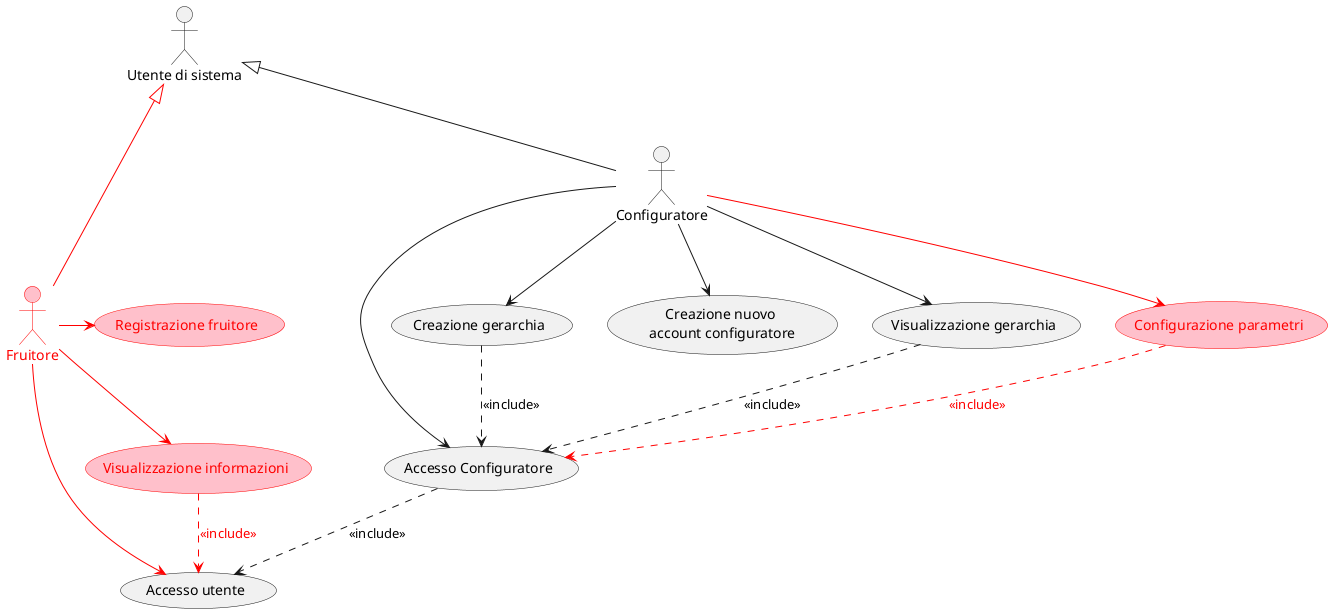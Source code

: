 @startuml

:Utente di sistema: as user
:Configuratore: as conf

conf -up-|> user
conf --> (Accesso Configuratore)
conf --> (Creazione gerarchia)

conf --> (Creazione nuovo \naccount configuratore)
conf --> (Visualizzazione gerarchia)

(Accesso Configuratore) ..> (Accesso utente): <<include>>
(Creazione gerarchia) ..> (Accesso Configuratore): <<include>>
(Visualizzazione gerarchia) ..> (Accesso Configuratore): <<include>>

'VERSIONE 2 ===========================================

:Fruitore: as fruit #pink;line:red;text:red

fruit -up-|> user #red;text:red

(Configurazione parametri)  #pink;line:red;text:red
(Registrazione fruitore) #pink;line:red;text:red
(Visualizzazione informazioni) #pink;line:red;text:red

conf --> (Configurazione parametri) #red;text:red
fruit --> (Visualizzazione informazioni) #red;text:red
fruit -right-> (Registrazione fruitore) #red;text:red
fruit --> (Accesso utente) #red;text:red
(Configurazione parametri) ..> (Accesso Configuratore) #red;text:red : <<include>>

(Visualizzazione informazioni) ..> (Accesso utente) #red;text:red : <<include>>

@enduml